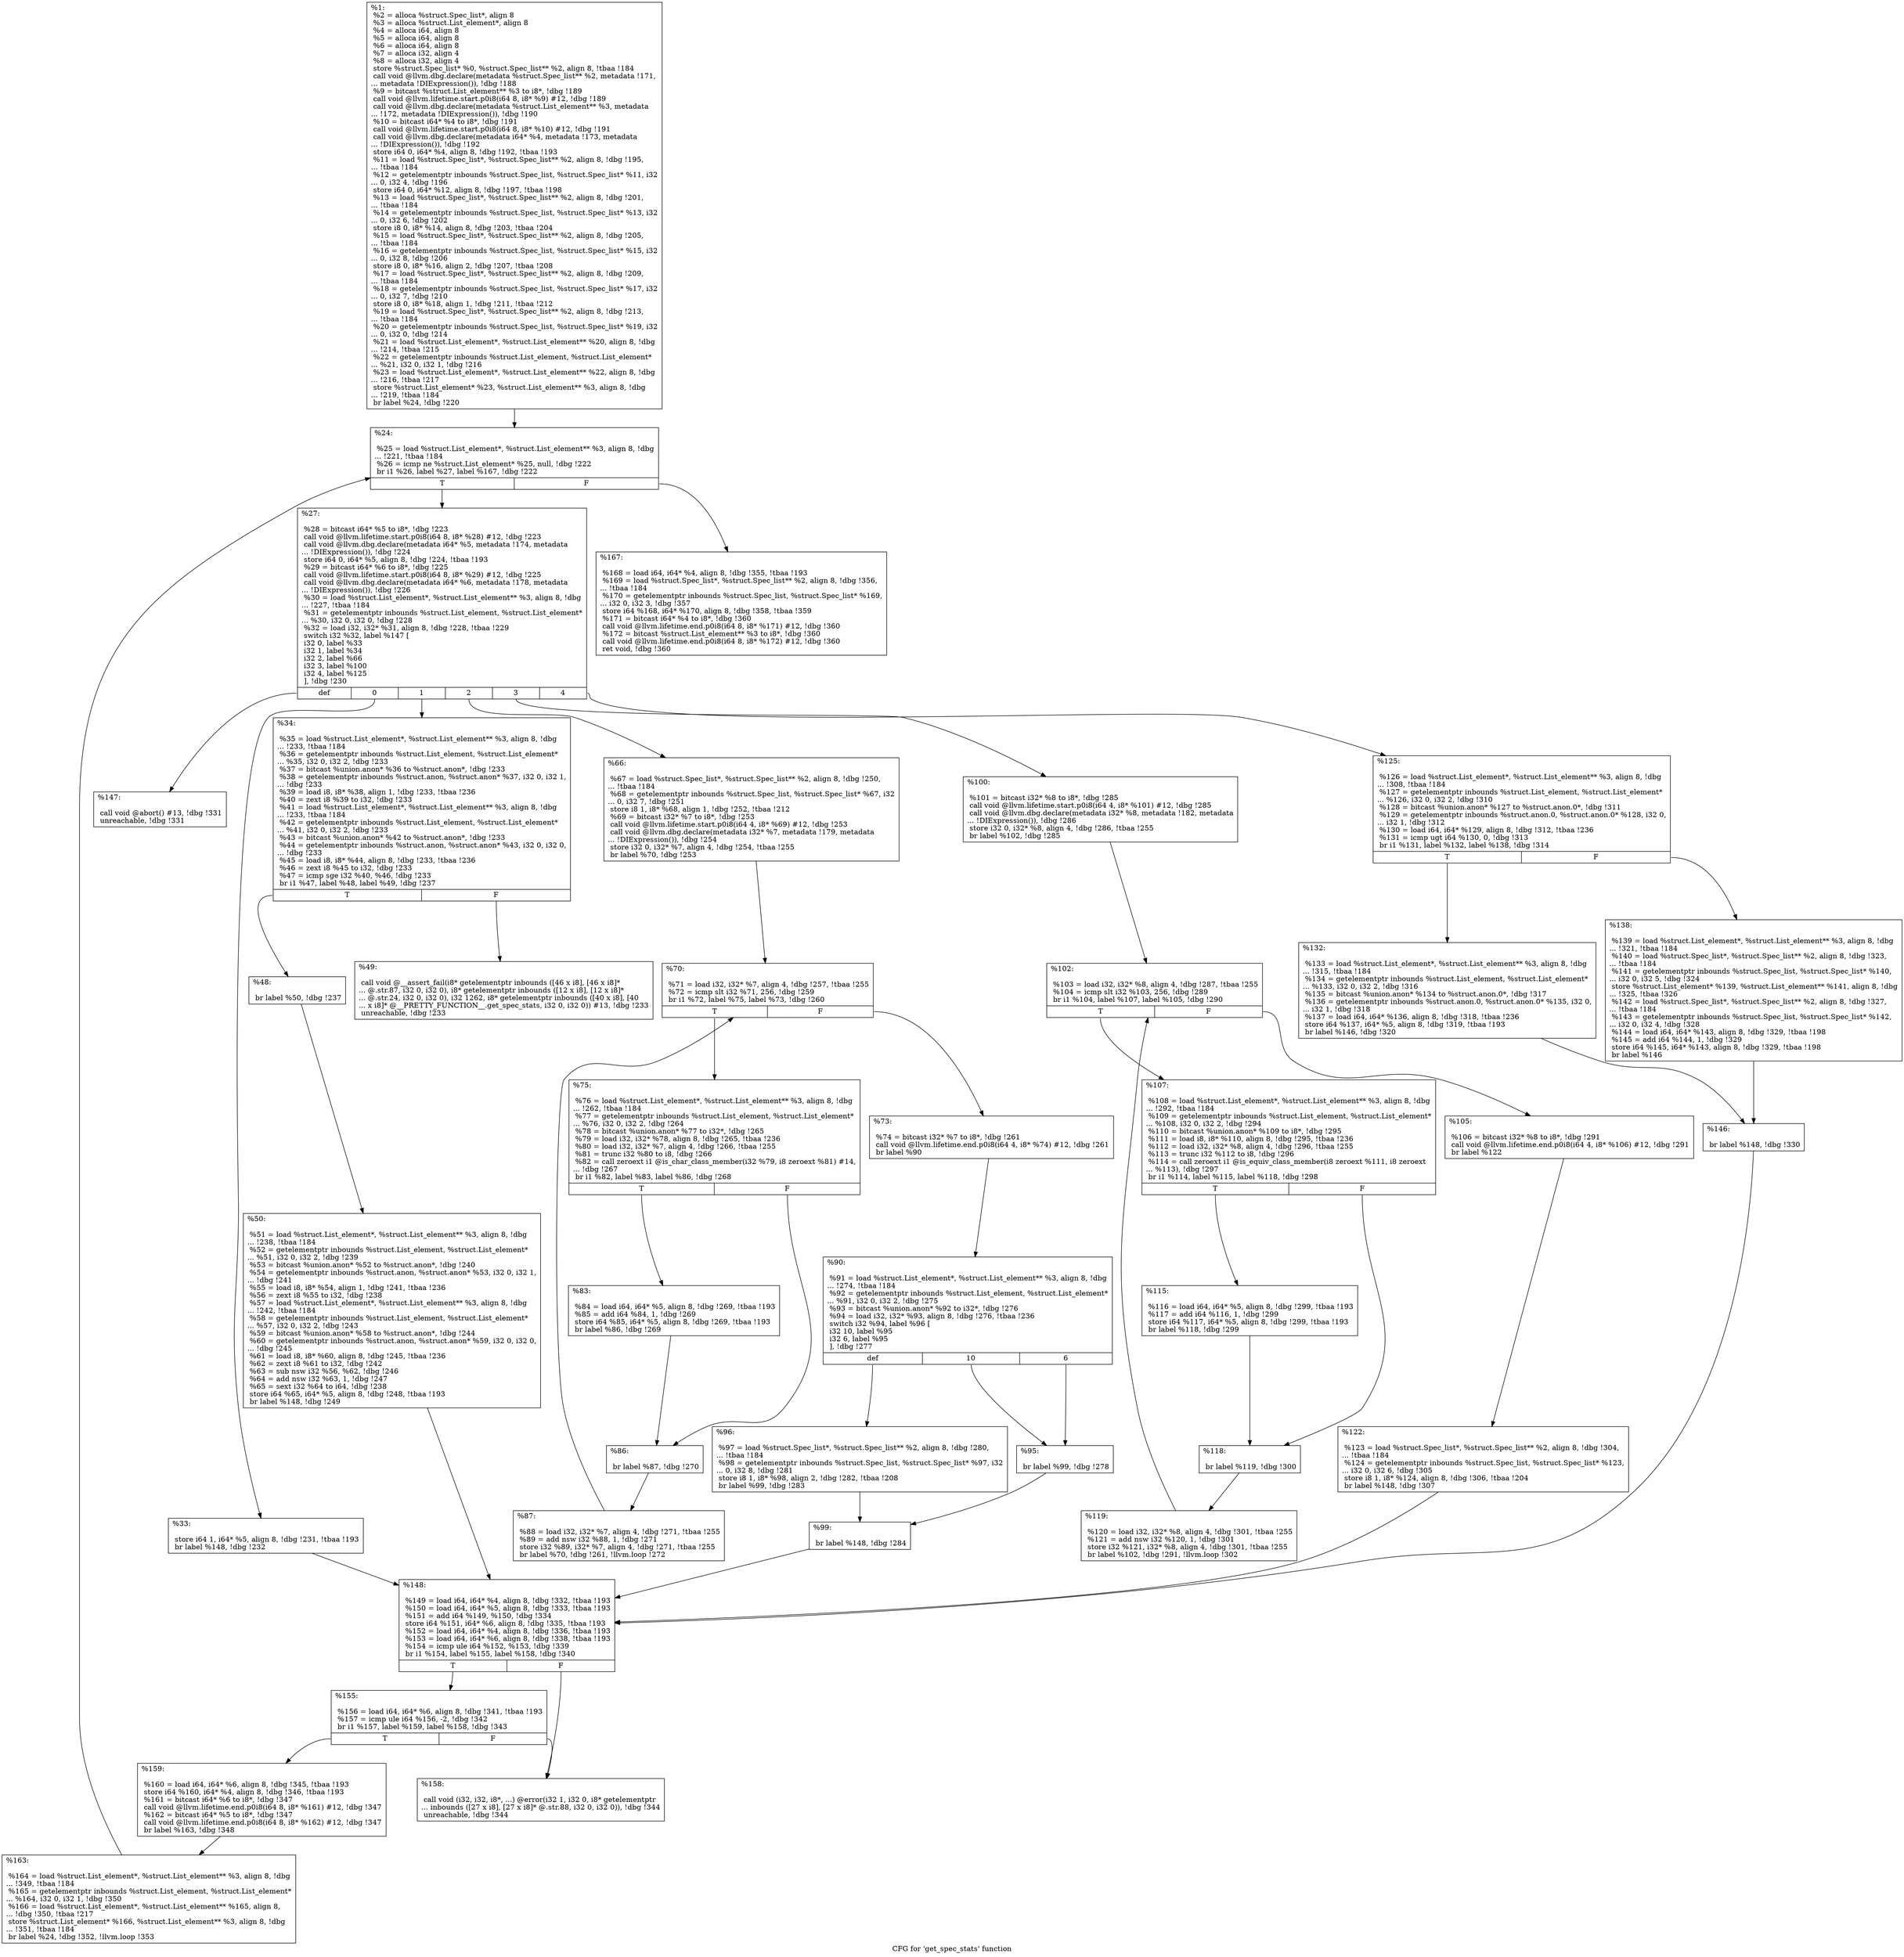 digraph "CFG for 'get_spec_stats' function" {
	label="CFG for 'get_spec_stats' function";

	Node0x1422f70 [shape=record,label="{%1:\l  %2 = alloca %struct.Spec_list*, align 8\l  %3 = alloca %struct.List_element*, align 8\l  %4 = alloca i64, align 8\l  %5 = alloca i64, align 8\l  %6 = alloca i64, align 8\l  %7 = alloca i32, align 4\l  %8 = alloca i32, align 4\l  store %struct.Spec_list* %0, %struct.Spec_list** %2, align 8, !tbaa !184\l  call void @llvm.dbg.declare(metadata %struct.Spec_list** %2, metadata !171,\l... metadata !DIExpression()), !dbg !188\l  %9 = bitcast %struct.List_element** %3 to i8*, !dbg !189\l  call void @llvm.lifetime.start.p0i8(i64 8, i8* %9) #12, !dbg !189\l  call void @llvm.dbg.declare(metadata %struct.List_element** %3, metadata\l... !172, metadata !DIExpression()), !dbg !190\l  %10 = bitcast i64* %4 to i8*, !dbg !191\l  call void @llvm.lifetime.start.p0i8(i64 8, i8* %10) #12, !dbg !191\l  call void @llvm.dbg.declare(metadata i64* %4, metadata !173, metadata\l... !DIExpression()), !dbg !192\l  store i64 0, i64* %4, align 8, !dbg !192, !tbaa !193\l  %11 = load %struct.Spec_list*, %struct.Spec_list** %2, align 8, !dbg !195,\l... !tbaa !184\l  %12 = getelementptr inbounds %struct.Spec_list, %struct.Spec_list* %11, i32\l... 0, i32 4, !dbg !196\l  store i64 0, i64* %12, align 8, !dbg !197, !tbaa !198\l  %13 = load %struct.Spec_list*, %struct.Spec_list** %2, align 8, !dbg !201,\l... !tbaa !184\l  %14 = getelementptr inbounds %struct.Spec_list, %struct.Spec_list* %13, i32\l... 0, i32 6, !dbg !202\l  store i8 0, i8* %14, align 8, !dbg !203, !tbaa !204\l  %15 = load %struct.Spec_list*, %struct.Spec_list** %2, align 8, !dbg !205,\l... !tbaa !184\l  %16 = getelementptr inbounds %struct.Spec_list, %struct.Spec_list* %15, i32\l... 0, i32 8, !dbg !206\l  store i8 0, i8* %16, align 2, !dbg !207, !tbaa !208\l  %17 = load %struct.Spec_list*, %struct.Spec_list** %2, align 8, !dbg !209,\l... !tbaa !184\l  %18 = getelementptr inbounds %struct.Spec_list, %struct.Spec_list* %17, i32\l... 0, i32 7, !dbg !210\l  store i8 0, i8* %18, align 1, !dbg !211, !tbaa !212\l  %19 = load %struct.Spec_list*, %struct.Spec_list** %2, align 8, !dbg !213,\l... !tbaa !184\l  %20 = getelementptr inbounds %struct.Spec_list, %struct.Spec_list* %19, i32\l... 0, i32 0, !dbg !214\l  %21 = load %struct.List_element*, %struct.List_element** %20, align 8, !dbg\l... !214, !tbaa !215\l  %22 = getelementptr inbounds %struct.List_element, %struct.List_element*\l... %21, i32 0, i32 1, !dbg !216\l  %23 = load %struct.List_element*, %struct.List_element** %22, align 8, !dbg\l... !216, !tbaa !217\l  store %struct.List_element* %23, %struct.List_element** %3, align 8, !dbg\l... !219, !tbaa !184\l  br label %24, !dbg !220\l}"];
	Node0x1422f70 -> Node0x14232c0;
	Node0x14232c0 [shape=record,label="{%24:\l\l  %25 = load %struct.List_element*, %struct.List_element** %3, align 8, !dbg\l... !221, !tbaa !184\l  %26 = icmp ne %struct.List_element* %25, null, !dbg !222\l  br i1 %26, label %27, label %167, !dbg !222\l|{<s0>T|<s1>F}}"];
	Node0x14232c0:s0 -> Node0x14254f0;
	Node0x14232c0:s1 -> Node0x1425fe0;
	Node0x14254f0 [shape=record,label="{%27:\l\l  %28 = bitcast i64* %5 to i8*, !dbg !223\l  call void @llvm.lifetime.start.p0i8(i64 8, i8* %28) #12, !dbg !223\l  call void @llvm.dbg.declare(metadata i64* %5, metadata !174, metadata\l... !DIExpression()), !dbg !224\l  store i64 0, i64* %5, align 8, !dbg !224, !tbaa !193\l  %29 = bitcast i64* %6 to i8*, !dbg !225\l  call void @llvm.lifetime.start.p0i8(i64 8, i8* %29) #12, !dbg !225\l  call void @llvm.dbg.declare(metadata i64* %6, metadata !178, metadata\l... !DIExpression()), !dbg !226\l  %30 = load %struct.List_element*, %struct.List_element** %3, align 8, !dbg\l... !227, !tbaa !184\l  %31 = getelementptr inbounds %struct.List_element, %struct.List_element*\l... %30, i32 0, i32 0, !dbg !228\l  %32 = load i32, i32* %31, align 8, !dbg !228, !tbaa !229\l  switch i32 %32, label %147 [\l    i32 0, label %33\l    i32 1, label %34\l    i32 2, label %66\l    i32 3, label %100\l    i32 4, label %125\l  ], !dbg !230\l|{<s0>def|<s1>0|<s2>1|<s3>2|<s4>3|<s5>4}}"];
	Node0x14254f0:s0 -> Node0x1425e00;
	Node0x14254f0:s1 -> Node0x1425540;
	Node0x14254f0:s2 -> Node0x1425590;
	Node0x14254f0:s3 -> Node0x14256d0;
	Node0x14254f0:s4 -> Node0x1425a40;
	Node0x14254f0:s5 -> Node0x1425cc0;
	Node0x1425540 [shape=record,label="{%33:\l\l  store i64 1, i64* %5, align 8, !dbg !231, !tbaa !193\l  br label %148, !dbg !232\l}"];
	Node0x1425540 -> Node0x1425e50;
	Node0x1425590 [shape=record,label="{%34:\l\l  %35 = load %struct.List_element*, %struct.List_element** %3, align 8, !dbg\l... !233, !tbaa !184\l  %36 = getelementptr inbounds %struct.List_element, %struct.List_element*\l... %35, i32 0, i32 2, !dbg !233\l  %37 = bitcast %union.anon* %36 to %struct.anon*, !dbg !233\l  %38 = getelementptr inbounds %struct.anon, %struct.anon* %37, i32 0, i32 1,\l... !dbg !233\l  %39 = load i8, i8* %38, align 1, !dbg !233, !tbaa !236\l  %40 = zext i8 %39 to i32, !dbg !233\l  %41 = load %struct.List_element*, %struct.List_element** %3, align 8, !dbg\l... !233, !tbaa !184\l  %42 = getelementptr inbounds %struct.List_element, %struct.List_element*\l... %41, i32 0, i32 2, !dbg !233\l  %43 = bitcast %union.anon* %42 to %struct.anon*, !dbg !233\l  %44 = getelementptr inbounds %struct.anon, %struct.anon* %43, i32 0, i32 0,\l... !dbg !233\l  %45 = load i8, i8* %44, align 8, !dbg !233, !tbaa !236\l  %46 = zext i8 %45 to i32, !dbg !233\l  %47 = icmp sge i32 %40, %46, !dbg !233\l  br i1 %47, label %48, label %49, !dbg !237\l|{<s0>T|<s1>F}}"];
	Node0x1425590:s0 -> Node0x14255e0;
	Node0x1425590:s1 -> Node0x1425630;
	Node0x14255e0 [shape=record,label="{%48:\l\l  br label %50, !dbg !237\l}"];
	Node0x14255e0 -> Node0x1425680;
	Node0x1425630 [shape=record,label="{%49:\l\l  call void @__assert_fail(i8* getelementptr inbounds ([46 x i8], [46 x i8]*\l... @.str.87, i32 0, i32 0), i8* getelementptr inbounds ([12 x i8], [12 x i8]*\l... @.str.24, i32 0, i32 0), i32 1262, i8* getelementptr inbounds ([40 x i8], [40\l... x i8]* @__PRETTY_FUNCTION__.get_spec_stats, i32 0, i32 0)) #13, !dbg !233\l  unreachable, !dbg !233\l}"];
	Node0x1425680 [shape=record,label="{%50:\l\l  %51 = load %struct.List_element*, %struct.List_element** %3, align 8, !dbg\l... !238, !tbaa !184\l  %52 = getelementptr inbounds %struct.List_element, %struct.List_element*\l... %51, i32 0, i32 2, !dbg !239\l  %53 = bitcast %union.anon* %52 to %struct.anon*, !dbg !240\l  %54 = getelementptr inbounds %struct.anon, %struct.anon* %53, i32 0, i32 1,\l... !dbg !241\l  %55 = load i8, i8* %54, align 1, !dbg !241, !tbaa !236\l  %56 = zext i8 %55 to i32, !dbg !238\l  %57 = load %struct.List_element*, %struct.List_element** %3, align 8, !dbg\l... !242, !tbaa !184\l  %58 = getelementptr inbounds %struct.List_element, %struct.List_element*\l... %57, i32 0, i32 2, !dbg !243\l  %59 = bitcast %union.anon* %58 to %struct.anon*, !dbg !244\l  %60 = getelementptr inbounds %struct.anon, %struct.anon* %59, i32 0, i32 0,\l... !dbg !245\l  %61 = load i8, i8* %60, align 8, !dbg !245, !tbaa !236\l  %62 = zext i8 %61 to i32, !dbg !242\l  %63 = sub nsw i32 %56, %62, !dbg !246\l  %64 = add nsw i32 %63, 1, !dbg !247\l  %65 = sext i32 %64 to i64, !dbg !238\l  store i64 %65, i64* %5, align 8, !dbg !248, !tbaa !193\l  br label %148, !dbg !249\l}"];
	Node0x1425680 -> Node0x1425e50;
	Node0x14256d0 [shape=record,label="{%66:\l\l  %67 = load %struct.Spec_list*, %struct.Spec_list** %2, align 8, !dbg !250,\l... !tbaa !184\l  %68 = getelementptr inbounds %struct.Spec_list, %struct.Spec_list* %67, i32\l... 0, i32 7, !dbg !251\l  store i8 1, i8* %68, align 1, !dbg !252, !tbaa !212\l  %69 = bitcast i32* %7 to i8*, !dbg !253\l  call void @llvm.lifetime.start.p0i8(i64 4, i8* %69) #12, !dbg !253\l  call void @llvm.dbg.declare(metadata i32* %7, metadata !179, metadata\l... !DIExpression()), !dbg !254\l  store i32 0, i32* %7, align 4, !dbg !254, !tbaa !255\l  br label %70, !dbg !253\l}"];
	Node0x14256d0 -> Node0x1425720;
	Node0x1425720 [shape=record,label="{%70:\l\l  %71 = load i32, i32* %7, align 4, !dbg !257, !tbaa !255\l  %72 = icmp slt i32 %71, 256, !dbg !259\l  br i1 %72, label %75, label %73, !dbg !260\l|{<s0>T|<s1>F}}"];
	Node0x1425720:s0 -> Node0x14257c0;
	Node0x1425720:s1 -> Node0x1425770;
	Node0x1425770 [shape=record,label="{%73:\l\l  %74 = bitcast i32* %7 to i8*, !dbg !261\l  call void @llvm.lifetime.end.p0i8(i64 4, i8* %74) #12, !dbg !261\l  br label %90\l}"];
	Node0x1425770 -> Node0x1425900;
	Node0x14257c0 [shape=record,label="{%75:\l\l  %76 = load %struct.List_element*, %struct.List_element** %3, align 8, !dbg\l... !262, !tbaa !184\l  %77 = getelementptr inbounds %struct.List_element, %struct.List_element*\l... %76, i32 0, i32 2, !dbg !264\l  %78 = bitcast %union.anon* %77 to i32*, !dbg !265\l  %79 = load i32, i32* %78, align 8, !dbg !265, !tbaa !236\l  %80 = load i32, i32* %7, align 4, !dbg !266, !tbaa !255\l  %81 = trunc i32 %80 to i8, !dbg !266\l  %82 = call zeroext i1 @is_char_class_member(i32 %79, i8 zeroext %81) #14,\l... !dbg !267\l  br i1 %82, label %83, label %86, !dbg !268\l|{<s0>T|<s1>F}}"];
	Node0x14257c0:s0 -> Node0x1425810;
	Node0x14257c0:s1 -> Node0x1425860;
	Node0x1425810 [shape=record,label="{%83:\l\l  %84 = load i64, i64* %5, align 8, !dbg !269, !tbaa !193\l  %85 = add i64 %84, 1, !dbg !269\l  store i64 %85, i64* %5, align 8, !dbg !269, !tbaa !193\l  br label %86, !dbg !269\l}"];
	Node0x1425810 -> Node0x1425860;
	Node0x1425860 [shape=record,label="{%86:\l\l  br label %87, !dbg !270\l}"];
	Node0x1425860 -> Node0x14258b0;
	Node0x14258b0 [shape=record,label="{%87:\l\l  %88 = load i32, i32* %7, align 4, !dbg !271, !tbaa !255\l  %89 = add nsw i32 %88, 1, !dbg !271\l  store i32 %89, i32* %7, align 4, !dbg !271, !tbaa !255\l  br label %70, !dbg !261, !llvm.loop !272\l}"];
	Node0x14258b0 -> Node0x1425720;
	Node0x1425900 [shape=record,label="{%90:\l\l  %91 = load %struct.List_element*, %struct.List_element** %3, align 8, !dbg\l... !274, !tbaa !184\l  %92 = getelementptr inbounds %struct.List_element, %struct.List_element*\l... %91, i32 0, i32 2, !dbg !275\l  %93 = bitcast %union.anon* %92 to i32*, !dbg !276\l  %94 = load i32, i32* %93, align 8, !dbg !276, !tbaa !236\l  switch i32 %94, label %96 [\l    i32 10, label %95\l    i32 6, label %95\l  ], !dbg !277\l|{<s0>def|<s1>10|<s2>6}}"];
	Node0x1425900:s0 -> Node0x14259a0;
	Node0x1425900:s1 -> Node0x1425950;
	Node0x1425900:s2 -> Node0x1425950;
	Node0x1425950 [shape=record,label="{%95:\l\l  br label %99, !dbg !278\l}"];
	Node0x1425950 -> Node0x14259f0;
	Node0x14259a0 [shape=record,label="{%96:\l\l  %97 = load %struct.Spec_list*, %struct.Spec_list** %2, align 8, !dbg !280,\l... !tbaa !184\l  %98 = getelementptr inbounds %struct.Spec_list, %struct.Spec_list* %97, i32\l... 0, i32 8, !dbg !281\l  store i8 1, i8* %98, align 2, !dbg !282, !tbaa !208\l  br label %99, !dbg !283\l}"];
	Node0x14259a0 -> Node0x14259f0;
	Node0x14259f0 [shape=record,label="{%99:\l\l  br label %148, !dbg !284\l}"];
	Node0x14259f0 -> Node0x1425e50;
	Node0x1425a40 [shape=record,label="{%100:\l\l  %101 = bitcast i32* %8 to i8*, !dbg !285\l  call void @llvm.lifetime.start.p0i8(i64 4, i8* %101) #12, !dbg !285\l  call void @llvm.dbg.declare(metadata i32* %8, metadata !182, metadata\l... !DIExpression()), !dbg !286\l  store i32 0, i32* %8, align 4, !dbg !286, !tbaa !255\l  br label %102, !dbg !285\l}"];
	Node0x1425a40 -> Node0x1425a90;
	Node0x1425a90 [shape=record,label="{%102:\l\l  %103 = load i32, i32* %8, align 4, !dbg !287, !tbaa !255\l  %104 = icmp slt i32 %103, 256, !dbg !289\l  br i1 %104, label %107, label %105, !dbg !290\l|{<s0>T|<s1>F}}"];
	Node0x1425a90:s0 -> Node0x1425b30;
	Node0x1425a90:s1 -> Node0x1425ae0;
	Node0x1425ae0 [shape=record,label="{%105:\l\l  %106 = bitcast i32* %8 to i8*, !dbg !291\l  call void @llvm.lifetime.end.p0i8(i64 4, i8* %106) #12, !dbg !291\l  br label %122\l}"];
	Node0x1425ae0 -> Node0x1425c70;
	Node0x1425b30 [shape=record,label="{%107:\l\l  %108 = load %struct.List_element*, %struct.List_element** %3, align 8, !dbg\l... !292, !tbaa !184\l  %109 = getelementptr inbounds %struct.List_element, %struct.List_element*\l... %108, i32 0, i32 2, !dbg !294\l  %110 = bitcast %union.anon* %109 to i8*, !dbg !295\l  %111 = load i8, i8* %110, align 8, !dbg !295, !tbaa !236\l  %112 = load i32, i32* %8, align 4, !dbg !296, !tbaa !255\l  %113 = trunc i32 %112 to i8, !dbg !296\l  %114 = call zeroext i1 @is_equiv_class_member(i8 zeroext %111, i8 zeroext\l... %113), !dbg !297\l  br i1 %114, label %115, label %118, !dbg !298\l|{<s0>T|<s1>F}}"];
	Node0x1425b30:s0 -> Node0x1425b80;
	Node0x1425b30:s1 -> Node0x1425bd0;
	Node0x1425b80 [shape=record,label="{%115:\l\l  %116 = load i64, i64* %5, align 8, !dbg !299, !tbaa !193\l  %117 = add i64 %116, 1, !dbg !299\l  store i64 %117, i64* %5, align 8, !dbg !299, !tbaa !193\l  br label %118, !dbg !299\l}"];
	Node0x1425b80 -> Node0x1425bd0;
	Node0x1425bd0 [shape=record,label="{%118:\l\l  br label %119, !dbg !300\l}"];
	Node0x1425bd0 -> Node0x1425c20;
	Node0x1425c20 [shape=record,label="{%119:\l\l  %120 = load i32, i32* %8, align 4, !dbg !301, !tbaa !255\l  %121 = add nsw i32 %120, 1, !dbg !301\l  store i32 %121, i32* %8, align 4, !dbg !301, !tbaa !255\l  br label %102, !dbg !291, !llvm.loop !302\l}"];
	Node0x1425c20 -> Node0x1425a90;
	Node0x1425c70 [shape=record,label="{%122:\l\l  %123 = load %struct.Spec_list*, %struct.Spec_list** %2, align 8, !dbg !304,\l... !tbaa !184\l  %124 = getelementptr inbounds %struct.Spec_list, %struct.Spec_list* %123,\l... i32 0, i32 6, !dbg !305\l  store i8 1, i8* %124, align 8, !dbg !306, !tbaa !204\l  br label %148, !dbg !307\l}"];
	Node0x1425c70 -> Node0x1425e50;
	Node0x1425cc0 [shape=record,label="{%125:\l\l  %126 = load %struct.List_element*, %struct.List_element** %3, align 8, !dbg\l... !308, !tbaa !184\l  %127 = getelementptr inbounds %struct.List_element, %struct.List_element*\l... %126, i32 0, i32 2, !dbg !310\l  %128 = bitcast %union.anon* %127 to %struct.anon.0*, !dbg !311\l  %129 = getelementptr inbounds %struct.anon.0, %struct.anon.0* %128, i32 0,\l... i32 1, !dbg !312\l  %130 = load i64, i64* %129, align 8, !dbg !312, !tbaa !236\l  %131 = icmp ugt i64 %130, 0, !dbg !313\l  br i1 %131, label %132, label %138, !dbg !314\l|{<s0>T|<s1>F}}"];
	Node0x1425cc0:s0 -> Node0x1425d10;
	Node0x1425cc0:s1 -> Node0x1425d60;
	Node0x1425d10 [shape=record,label="{%132:\l\l  %133 = load %struct.List_element*, %struct.List_element** %3, align 8, !dbg\l... !315, !tbaa !184\l  %134 = getelementptr inbounds %struct.List_element, %struct.List_element*\l... %133, i32 0, i32 2, !dbg !316\l  %135 = bitcast %union.anon* %134 to %struct.anon.0*, !dbg !317\l  %136 = getelementptr inbounds %struct.anon.0, %struct.anon.0* %135, i32 0,\l... i32 1, !dbg !318\l  %137 = load i64, i64* %136, align 8, !dbg !318, !tbaa !236\l  store i64 %137, i64* %5, align 8, !dbg !319, !tbaa !193\l  br label %146, !dbg !320\l}"];
	Node0x1425d10 -> Node0x1425db0;
	Node0x1425d60 [shape=record,label="{%138:\l\l  %139 = load %struct.List_element*, %struct.List_element** %3, align 8, !dbg\l... !321, !tbaa !184\l  %140 = load %struct.Spec_list*, %struct.Spec_list** %2, align 8, !dbg !323,\l... !tbaa !184\l  %141 = getelementptr inbounds %struct.Spec_list, %struct.Spec_list* %140,\l... i32 0, i32 5, !dbg !324\l  store %struct.List_element* %139, %struct.List_element** %141, align 8, !dbg\l... !325, !tbaa !326\l  %142 = load %struct.Spec_list*, %struct.Spec_list** %2, align 8, !dbg !327,\l... !tbaa !184\l  %143 = getelementptr inbounds %struct.Spec_list, %struct.Spec_list* %142,\l... i32 0, i32 4, !dbg !328\l  %144 = load i64, i64* %143, align 8, !dbg !329, !tbaa !198\l  %145 = add i64 %144, 1, !dbg !329\l  store i64 %145, i64* %143, align 8, !dbg !329, !tbaa !198\l  br label %146\l}"];
	Node0x1425d60 -> Node0x1425db0;
	Node0x1425db0 [shape=record,label="{%146:\l\l  br label %148, !dbg !330\l}"];
	Node0x1425db0 -> Node0x1425e50;
	Node0x1425e00 [shape=record,label="{%147:\l\l  call void @abort() #13, !dbg !331\l  unreachable, !dbg !331\l}"];
	Node0x1425e50 [shape=record,label="{%148:\l\l  %149 = load i64, i64* %4, align 8, !dbg !332, !tbaa !193\l  %150 = load i64, i64* %5, align 8, !dbg !333, !tbaa !193\l  %151 = add i64 %149, %150, !dbg !334\l  store i64 %151, i64* %6, align 8, !dbg !335, !tbaa !193\l  %152 = load i64, i64* %4, align 8, !dbg !336, !tbaa !193\l  %153 = load i64, i64* %6, align 8, !dbg !338, !tbaa !193\l  %154 = icmp ule i64 %152, %153, !dbg !339\l  br i1 %154, label %155, label %158, !dbg !340\l|{<s0>T|<s1>F}}"];
	Node0x1425e50:s0 -> Node0x1425ea0;
	Node0x1425e50:s1 -> Node0x1425ef0;
	Node0x1425ea0 [shape=record,label="{%155:\l\l  %156 = load i64, i64* %6, align 8, !dbg !341, !tbaa !193\l  %157 = icmp ule i64 %156, -2, !dbg !342\l  br i1 %157, label %159, label %158, !dbg !343\l|{<s0>T|<s1>F}}"];
	Node0x1425ea0:s0 -> Node0x1425f40;
	Node0x1425ea0:s1 -> Node0x1425ef0;
	Node0x1425ef0 [shape=record,label="{%158:\l\l  call void (i32, i32, i8*, ...) @error(i32 1, i32 0, i8* getelementptr\l... inbounds ([27 x i8], [27 x i8]* @.str.88, i32 0, i32 0)), !dbg !344\l  unreachable, !dbg !344\l}"];
	Node0x1425f40 [shape=record,label="{%159:\l\l  %160 = load i64, i64* %6, align 8, !dbg !345, !tbaa !193\l  store i64 %160, i64* %4, align 8, !dbg !346, !tbaa !193\l  %161 = bitcast i64* %6 to i8*, !dbg !347\l  call void @llvm.lifetime.end.p0i8(i64 8, i8* %161) #12, !dbg !347\l  %162 = bitcast i64* %5 to i8*, !dbg !347\l  call void @llvm.lifetime.end.p0i8(i64 8, i8* %162) #12, !dbg !347\l  br label %163, !dbg !348\l}"];
	Node0x1425f40 -> Node0x1425f90;
	Node0x1425f90 [shape=record,label="{%163:\l\l  %164 = load %struct.List_element*, %struct.List_element** %3, align 8, !dbg\l... !349, !tbaa !184\l  %165 = getelementptr inbounds %struct.List_element, %struct.List_element*\l... %164, i32 0, i32 1, !dbg !350\l  %166 = load %struct.List_element*, %struct.List_element** %165, align 8,\l... !dbg !350, !tbaa !217\l  store %struct.List_element* %166, %struct.List_element** %3, align 8, !dbg\l... !351, !tbaa !184\l  br label %24, !dbg !352, !llvm.loop !353\l}"];
	Node0x1425f90 -> Node0x14232c0;
	Node0x1425fe0 [shape=record,label="{%167:\l\l  %168 = load i64, i64* %4, align 8, !dbg !355, !tbaa !193\l  %169 = load %struct.Spec_list*, %struct.Spec_list** %2, align 8, !dbg !356,\l... !tbaa !184\l  %170 = getelementptr inbounds %struct.Spec_list, %struct.Spec_list* %169,\l... i32 0, i32 3, !dbg !357\l  store i64 %168, i64* %170, align 8, !dbg !358, !tbaa !359\l  %171 = bitcast i64* %4 to i8*, !dbg !360\l  call void @llvm.lifetime.end.p0i8(i64 8, i8* %171) #12, !dbg !360\l  %172 = bitcast %struct.List_element** %3 to i8*, !dbg !360\l  call void @llvm.lifetime.end.p0i8(i64 8, i8* %172) #12, !dbg !360\l  ret void, !dbg !360\l}"];
}
